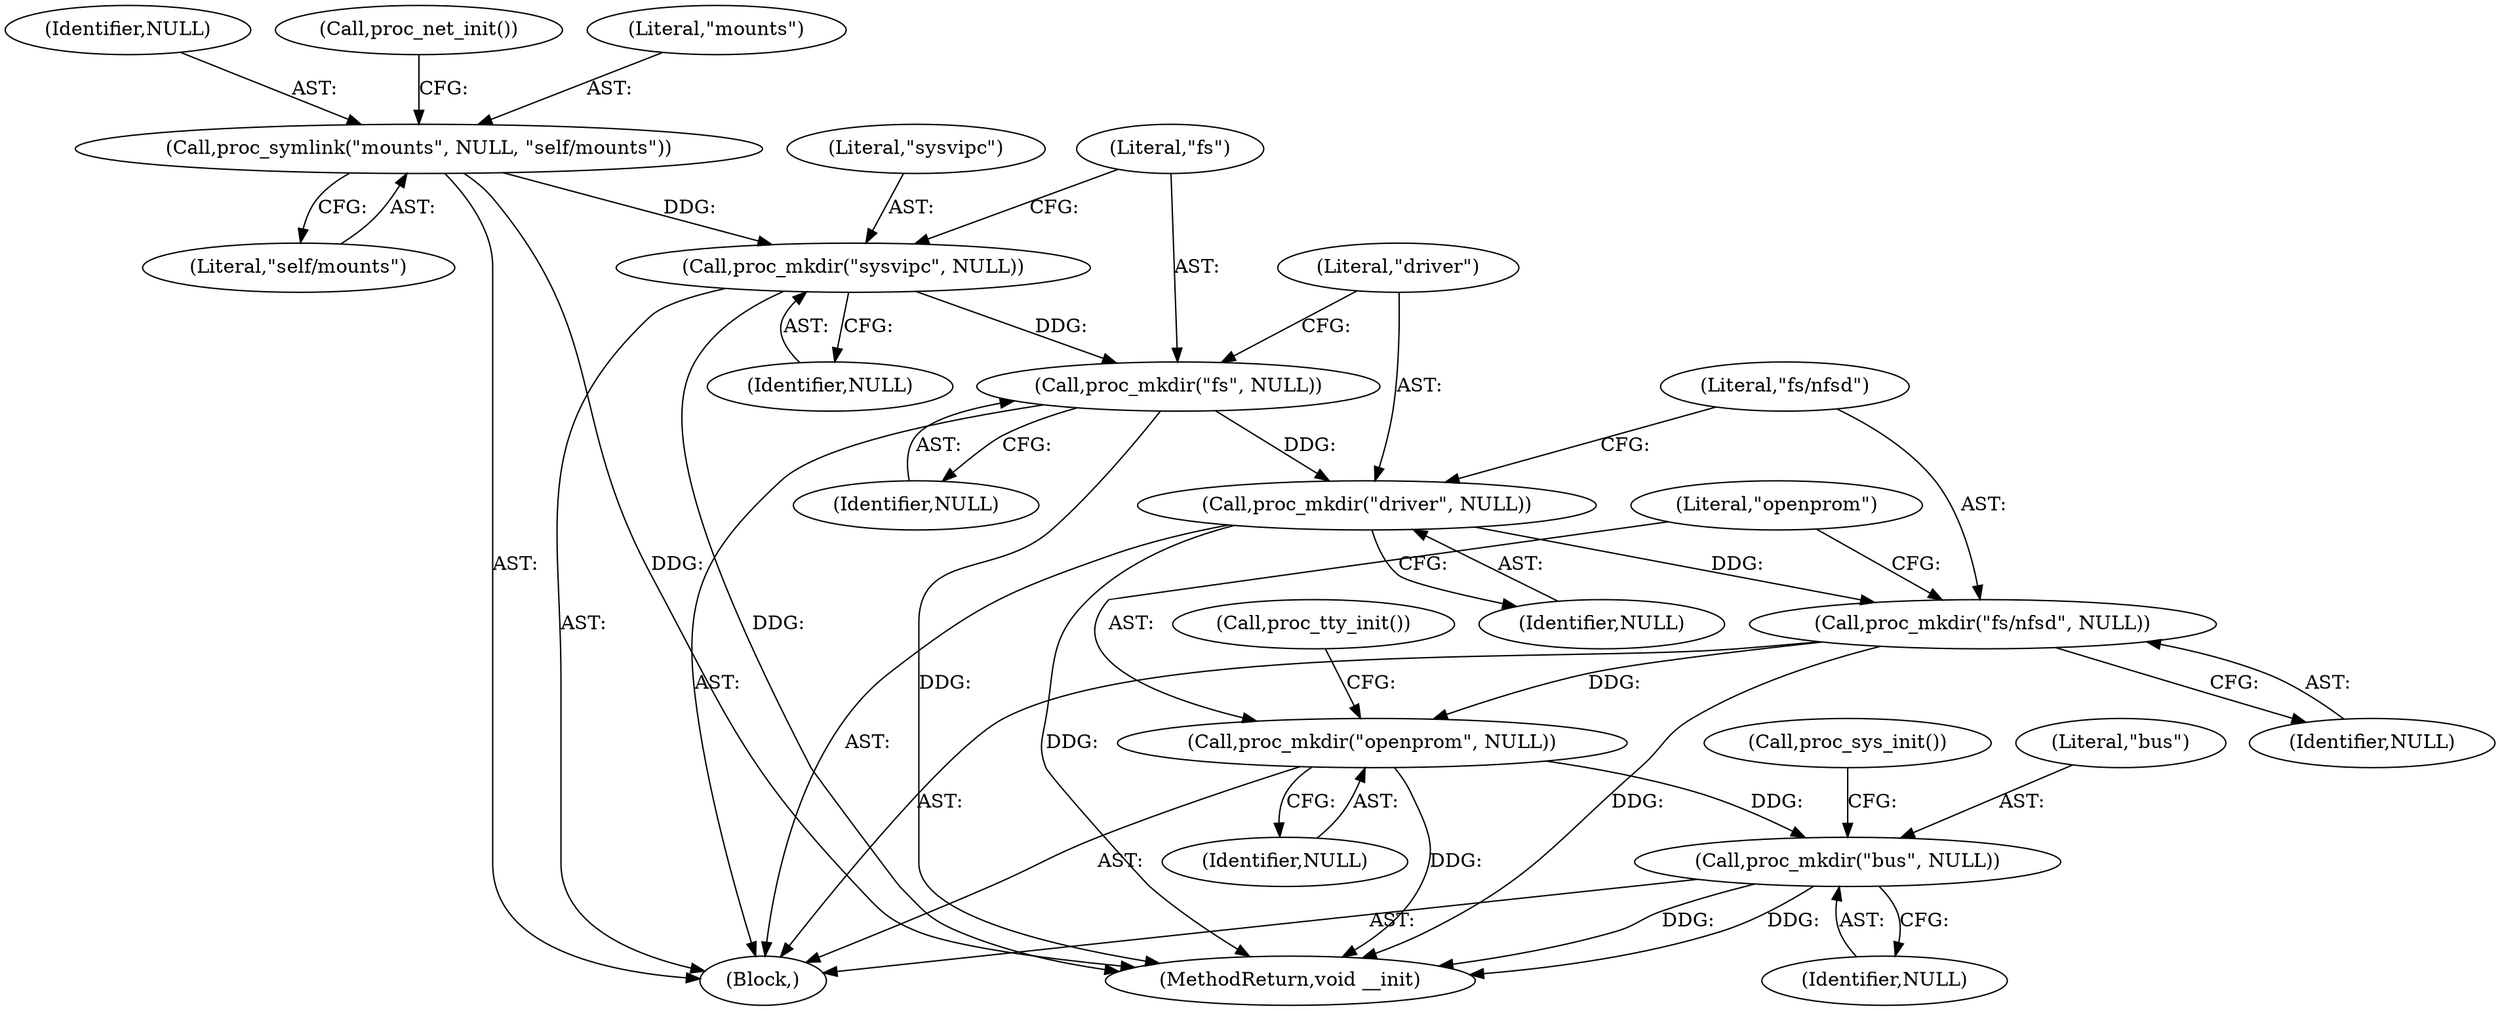 digraph "0_linux_905ad269c55fc62bee3da29f7b1d1efeba8aa1e1_0@API" {
"1000141" [label="(Call,proc_mkdir(\"sysvipc\", NULL))"];
"1000136" [label="(Call,proc_symlink(\"mounts\", NULL, \"self/mounts\"))"];
"1000144" [label="(Call,proc_mkdir(\"fs\", NULL))"];
"1000147" [label="(Call,proc_mkdir(\"driver\", NULL))"];
"1000150" [label="(Call,proc_mkdir(\"fs/nfsd\", NULL))"];
"1000153" [label="(Call,proc_mkdir(\"openprom\", NULL))"];
"1000158" [label="(Call,proc_mkdir(\"bus\", NULL))"];
"1000160" [label="(Identifier,NULL)"];
"1000138" [label="(Identifier,NULL)"];
"1000104" [label="(Block,)"];
"1000153" [label="(Call,proc_mkdir(\"openprom\", NULL))"];
"1000151" [label="(Literal,\"fs/nfsd\")"];
"1000148" [label="(Literal,\"driver\")"];
"1000147" [label="(Call,proc_mkdir(\"driver\", NULL))"];
"1000158" [label="(Call,proc_mkdir(\"bus\", NULL))"];
"1000145" [label="(Literal,\"fs\")"];
"1000146" [label="(Identifier,NULL)"];
"1000140" [label="(Call,proc_net_init())"];
"1000162" [label="(MethodReturn,void __init)"];
"1000137" [label="(Literal,\"mounts\")"];
"1000161" [label="(Call,proc_sys_init())"];
"1000150" [label="(Call,proc_mkdir(\"fs/nfsd\", NULL))"];
"1000156" [label="(Call,proc_tty_init())"];
"1000136" [label="(Call,proc_symlink(\"mounts\", NULL, \"self/mounts\"))"];
"1000149" [label="(Identifier,NULL)"];
"1000144" [label="(Call,proc_mkdir(\"fs\", NULL))"];
"1000142" [label="(Literal,\"sysvipc\")"];
"1000139" [label="(Literal,\"self/mounts\")"];
"1000159" [label="(Literal,\"bus\")"];
"1000154" [label="(Literal,\"openprom\")"];
"1000155" [label="(Identifier,NULL)"];
"1000141" [label="(Call,proc_mkdir(\"sysvipc\", NULL))"];
"1000152" [label="(Identifier,NULL)"];
"1000143" [label="(Identifier,NULL)"];
"1000141" -> "1000104"  [label="AST: "];
"1000141" -> "1000143"  [label="CFG: "];
"1000142" -> "1000141"  [label="AST: "];
"1000143" -> "1000141"  [label="AST: "];
"1000145" -> "1000141"  [label="CFG: "];
"1000141" -> "1000162"  [label="DDG: "];
"1000136" -> "1000141"  [label="DDG: "];
"1000141" -> "1000144"  [label="DDG: "];
"1000136" -> "1000104"  [label="AST: "];
"1000136" -> "1000139"  [label="CFG: "];
"1000137" -> "1000136"  [label="AST: "];
"1000138" -> "1000136"  [label="AST: "];
"1000139" -> "1000136"  [label="AST: "];
"1000140" -> "1000136"  [label="CFG: "];
"1000136" -> "1000162"  [label="DDG: "];
"1000144" -> "1000104"  [label="AST: "];
"1000144" -> "1000146"  [label="CFG: "];
"1000145" -> "1000144"  [label="AST: "];
"1000146" -> "1000144"  [label="AST: "];
"1000148" -> "1000144"  [label="CFG: "];
"1000144" -> "1000162"  [label="DDG: "];
"1000144" -> "1000147"  [label="DDG: "];
"1000147" -> "1000104"  [label="AST: "];
"1000147" -> "1000149"  [label="CFG: "];
"1000148" -> "1000147"  [label="AST: "];
"1000149" -> "1000147"  [label="AST: "];
"1000151" -> "1000147"  [label="CFG: "];
"1000147" -> "1000162"  [label="DDG: "];
"1000147" -> "1000150"  [label="DDG: "];
"1000150" -> "1000104"  [label="AST: "];
"1000150" -> "1000152"  [label="CFG: "];
"1000151" -> "1000150"  [label="AST: "];
"1000152" -> "1000150"  [label="AST: "];
"1000154" -> "1000150"  [label="CFG: "];
"1000150" -> "1000162"  [label="DDG: "];
"1000150" -> "1000153"  [label="DDG: "];
"1000153" -> "1000104"  [label="AST: "];
"1000153" -> "1000155"  [label="CFG: "];
"1000154" -> "1000153"  [label="AST: "];
"1000155" -> "1000153"  [label="AST: "];
"1000156" -> "1000153"  [label="CFG: "];
"1000153" -> "1000162"  [label="DDG: "];
"1000153" -> "1000158"  [label="DDG: "];
"1000158" -> "1000104"  [label="AST: "];
"1000158" -> "1000160"  [label="CFG: "];
"1000159" -> "1000158"  [label="AST: "];
"1000160" -> "1000158"  [label="AST: "];
"1000161" -> "1000158"  [label="CFG: "];
"1000158" -> "1000162"  [label="DDG: "];
"1000158" -> "1000162"  [label="DDG: "];
}
